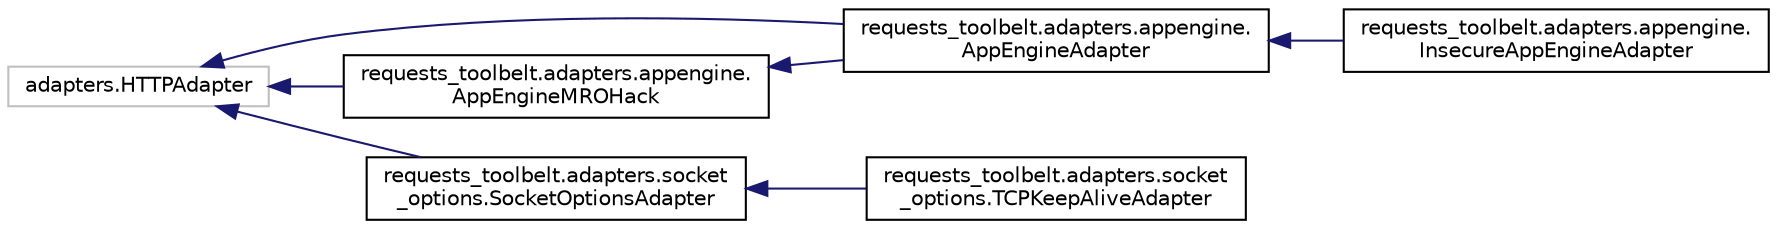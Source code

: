 digraph "Graphical Class Hierarchy"
{
 // LATEX_PDF_SIZE
  edge [fontname="Helvetica",fontsize="10",labelfontname="Helvetica",labelfontsize="10"];
  node [fontname="Helvetica",fontsize="10",shape=record];
  rankdir="LR";
  Node6633 [label="adapters.HTTPAdapter",height=0.2,width=0.4,color="grey75", fillcolor="white", style="filled",tooltip=" "];
  Node6633 -> Node0 [dir="back",color="midnightblue",fontsize="10",style="solid",fontname="Helvetica"];
  Node0 [label="requests_toolbelt.adapters.appengine.\lAppEngineAdapter",height=0.2,width=0.4,color="black", fillcolor="white", style="filled",URL="$classrequests__toolbelt_1_1adapters_1_1appengine_1_1AppEngineAdapter.html",tooltip=" "];
  Node0 -> Node1 [dir="back",color="midnightblue",fontsize="10",style="solid",fontname="Helvetica"];
  Node1 [label="requests_toolbelt.adapters.appengine.\lInsecureAppEngineAdapter",height=0.2,width=0.4,color="black", fillcolor="white", style="filled",URL="$classrequests__toolbelt_1_1adapters_1_1appengine_1_1InsecureAppEngineAdapter.html",tooltip=" "];
  Node6633 -> Node6636 [dir="back",color="midnightblue",fontsize="10",style="solid",fontname="Helvetica"];
  Node6636 [label="requests_toolbelt.adapters.appengine.\lAppEngineMROHack",height=0.2,width=0.4,color="black", fillcolor="white", style="filled",URL="$classrequests__toolbelt_1_1adapters_1_1appengine_1_1AppEngineMROHack.html",tooltip=" "];
  Node6636 -> Node0 [dir="back",color="midnightblue",fontsize="10",style="solid",fontname="Helvetica"];
  Node6633 -> Node6637 [dir="back",color="midnightblue",fontsize="10",style="solid",fontname="Helvetica"];
  Node6637 [label="requests_toolbelt.adapters.socket\l_options.SocketOptionsAdapter",height=0.2,width=0.4,color="black", fillcolor="white", style="filled",URL="$classrequests__toolbelt_1_1adapters_1_1socket__options_1_1SocketOptionsAdapter.html",tooltip=" "];
  Node6637 -> Node6638 [dir="back",color="midnightblue",fontsize="10",style="solid",fontname="Helvetica"];
  Node6638 [label="requests_toolbelt.adapters.socket\l_options.TCPKeepAliveAdapter",height=0.2,width=0.4,color="black", fillcolor="white", style="filled",URL="$classrequests__toolbelt_1_1adapters_1_1socket__options_1_1TCPKeepAliveAdapter.html",tooltip=" "];
}
